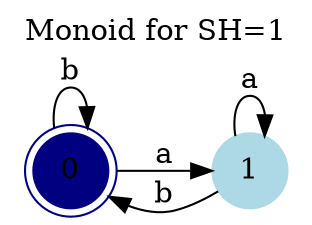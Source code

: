 digraph G{
rankdir = LR;overlap = false;
labelloc="t";
label="Monoid for SH=1"
node [shape = doublecircle, color = navy, style=filled];0;
node [shape = doublecircle, color = lightblue, style=filled];
node [shape = circle, color = lightblue, style = filled];
0 -> 1 [label = "a"];
1 -> 1 [label = "a"];
0 -> 0 [label = "b"];
1 -> 0 [label = "b"];
}
digraph G{
rankdir = LR;overlap = false;
labelloc="t";
label="ab";
node [shape = circle, color = navy, style=filled];2;
node [shape = doublecircle, color = lightblue, style=filled];2;5;8;11;
node [shape = circle, color = lightblue, style = filled];
0 -> 1 [label="i0"];
0 -> 2 [label="i0"];
0 -> 4 [label="i0"];
0 -> 5 [label="i0"];
0 -> 7 [label="i0"];
0 -> 8 [label="i0"];
0 -> 10 [label="i0"];
0 -> 11 [label="i0"];
1 -> 1 [label="i0"];
1 -> 2 [label="i0"];
1 -> 4 [label="i0"];
1 -> 5 [label="i0"];
1 -> 7 [label="i0"];
1 -> 8 [label="i0"];
1 -> 10 [label="i0"];
1 -> 11 [label="i0"];
2 -> 1 [label="i0"];
2 -> 2 [label="i0"];
2 -> 4 [label="i0"];
2 -> 5 [label="i0"];
2 -> 7 [label="i0"];
2 -> 8 [label="i0"];
2 -> 10 [label="i0"];
2 -> 11 [label="i0"];
3 -> 1 [label="i0"];
3 -> 2 [label="i0"];
3 -> 4 [label="r1"];
3 -> 5 [label="r1"];
3 -> 7 [label="i0"];
3 -> 8 [label="i0"];
3 -> 10 [label="i0"];
3 -> 11 [label="i0"];
4 -> 1 [label="i0"];
4 -> 2 [label="i0"];
4 -> 4 [label="r1"];
4 -> 5 [label="r1"];
4 -> 7 [label="i0"];
4 -> 8 [label="i0"];
4 -> 10 [label="i0"];
4 -> 11 [label="i0"];
5 -> 1 [label="i0"];
5 -> 2 [label="i0"];
5 -> 4 [label="r1"];
5 -> 5 [label="r1"];
5 -> 7 [label="i0"];
5 -> 8 [label="i0"];
5 -> 10 [label="i0"];
5 -> 11 [label="i0"];
6 -> 1 [label="r1"];
6 -> 2 [label="i0"];
6 -> 4 [label="i0"];
6 -> 5 [label="i0"];
6 -> 7 [label="r1"];
6 -> 8 [label="r1"];
6 -> 10 [label="i0"];
6 -> 11 [label="i0"];
7 -> 1 [label="r1"];
7 -> 2 [label="i0"];
7 -> 4 [label="i0"];
7 -> 5 [label="i0"];
7 -> 7 [label="r1"];
7 -> 8 [label="r1"];
7 -> 10 [label="i0"];
7 -> 11 [label="i0"];
8 -> 1 [label="r1"];
8 -> 2 [label="i0"];
8 -> 4 [label="i0"];
8 -> 5 [label="i0"];
8 -> 7 [label="r1"];
8 -> 8 [label="r1"];
8 -> 10 [label="i0"];
8 -> 11 [label="i0"];
9 -> 1 [label="r1"];
9 -> 2 [label="r1"];
9 -> 4 [label="i0"];
9 -> 5 [label="i0"];
9 -> 7 [label="i0"];
9 -> 8 [label="i0"];
9 -> 10 [label="r1"];
9 -> 11 [label="r1"];
10 -> 1 [label="r1"];
10 -> 2 [label="r1"];
10 -> 4 [label="i0"];
10 -> 5 [label="i0"];
10 -> 7 [label="i0"];
10 -> 8 [label="i0"];
10 -> 10 [label="r1"];
10 -> 11 [label="r1"];
11 -> 1 [label="r1"];
11 -> 2 [label="r1"];
11 -> 4 [label="i0"];
11 -> 5 [label="i0"];
11 -> 7 [label="i0"];
11 -> 8 [label="i0"];
11 -> 10 [label="r1"];
11 -> 11 [label="r1"];
}
digraph G{
rankdir = LR;overlap = false;
labelloc="t";
label="ba";
node [shape = circle, color = navy, style=filled];2;
node [shape = doublecircle, color = lightblue, style=filled];2;5;8;11;
node [shape = circle, color = lightblue, style = filled];
0 -> 0 [label="i0"];
0 -> 1 [label="i0"];
0 -> 3 [label="i0"];
0 -> 4 [label="i0"];
0 -> 6 [label="i0"];
0 -> 7 [label="i0"];
0 -> 9 [label="i0"];
0 -> 10 [label="i0"];
1 -> 0 [label="i0"];
1 -> 1 [label="i0"];
1 -> 3 [label="i0"];
1 -> 4 [label="i0"];
1 -> 6 [label="i0"];
1 -> 7 [label="i0"];
1 -> 9 [label="i0"];
1 -> 10 [label="i0"];
2 -> 0 [label="i0"];
2 -> 1 [label="i0"];
2 -> 3 [label="i0"];
2 -> 4 [label="i0"];
2 -> 6 [label="i0"];
2 -> 7 [label="i0"];
2 -> 9 [label="i0"];
2 -> 10 [label="i0"];
3 -> 0 [label="r1"];
3 -> 1 [label="r1"];
3 -> 3 [label="r1"];
3 -> 4 [label="r1"];
3 -> 6 [label="i0"];
3 -> 7 [label="i0"];
3 -> 9 [label="i0"];
3 -> 10 [label="i0"];
4 -> 0 [label="r1"];
4 -> 1 [label="r1"];
4 -> 3 [label="r1"];
4 -> 4 [label="r1"];
4 -> 6 [label="i0"];
4 -> 7 [label="i0"];
4 -> 9 [label="i0"];
4 -> 10 [label="i0"];
5 -> 0 [label="r1"];
5 -> 1 [label="r1"];
5 -> 3 [label="r1"];
5 -> 4 [label="r1"];
5 -> 6 [label="i0"];
5 -> 7 [label="i0"];
5 -> 9 [label="i0"];
5 -> 10 [label="i0"];
6 -> 0 [label="i0"];
6 -> 1 [label="r1"];
6 -> 3 [label="i0"];
6 -> 4 [label="i0"];
6 -> 6 [label="r1"];
6 -> 7 [label="r1"];
6 -> 9 [label="i0"];
6 -> 10 [label="i0"];
7 -> 0 [label="i0"];
7 -> 1 [label="r1"];
7 -> 3 [label="i0"];
7 -> 4 [label="i0"];
7 -> 6 [label="r1"];
7 -> 7 [label="r1"];
7 -> 9 [label="i0"];
7 -> 10 [label="i0"];
8 -> 0 [label="i0"];
8 -> 1 [label="r1"];
8 -> 3 [label="i0"];
8 -> 4 [label="i0"];
8 -> 6 [label="r1"];
8 -> 7 [label="r1"];
8 -> 9 [label="i0"];
8 -> 10 [label="i0"];
9 -> 0 [label="i0"];
9 -> 1 [label="i0"];
9 -> 3 [label="i0"];
9 -> 4 [label="i0"];
9 -> 6 [label="i0"];
9 -> 7 [label="i0"];
9 -> 9 [label="r1"];
9 -> 10 [label="r1"];
10 -> 0 [label="i0"];
10 -> 1 [label="i0"];
10 -> 3 [label="i0"];
10 -> 4 [label="i0"];
10 -> 6 [label="i0"];
10 -> 7 [label="i0"];
10 -> 9 [label="r1"];
10 -> 10 [label="r1"];
11 -> 0 [label="i0"];
11 -> 1 [label="i0"];
11 -> 3 [label="i0"];
11 -> 4 [label="i0"];
11 -> 6 [label="i0"];
11 -> 7 [label="i0"];
11 -> 9 [label="r1"];
11 -> 10 [label="r1"];
}
digraph G{
rankdir = LR;overlap = false;
labelloc="t";
label="b#";
node [shape = circle, color = navy, style=filled];2;
node [shape = doublecircle, color = lightblue, style=filled];2;5;8;11;
node [shape = circle, color = lightblue, style = filled];
0 -> 1 [label="i0"];
0 -> 2 [label="i0"];
0 -> 4 [label="O"];
0 -> 5 [label="O"];
0 -> 7 [label="i0"];
0 -> 8 [label="i0"];
0 -> 10 [label="i0"];
0 -> 11 [label="i0"];
1 -> 1 [label="i0"];
1 -> 2 [label="i0"];
1 -> 7 [label="i0"];
1 -> 8 [label="i0"];
1 -> 10 [label="i0"];
1 -> 11 [label="i0"];
2 -> 1 [label="i0"];
2 -> 2 [label="i0"];
2 -> 7 [label="i0"];
2 -> 8 [label="i0"];
2 -> 10 [label="i0"];
2 -> 11 [label="i0"];
3 -> 1 [label="i0"];
3 -> 2 [label="i0"];
3 -> 4 [label="O"];
3 -> 5 [label="O"];
3 -> 7 [label="i0"];
3 -> 8 [label="i0"];
3 -> 10 [label="i0"];
3 -> 11 [label="i0"];
4 -> 1 [label="i0"];
4 -> 2 [label="i0"];
4 -> 4 [label="O"];
4 -> 5 [label="O"];
4 -> 7 [label="i0"];
4 -> 8 [label="i0"];
4 -> 10 [label="i0"];
4 -> 11 [label="i0"];
5 -> 1 [label="i0"];
5 -> 2 [label="i0"];
5 -> 4 [label="O"];
5 -> 5 [label="O"];
5 -> 7 [label="i0"];
5 -> 8 [label="i0"];
5 -> 10 [label="i0"];
5 -> 11 [label="i0"];
6 -> 1 [label="r1"];
6 -> 2 [label="i0"];
6 -> 4 [label="O"];
6 -> 5 [label="O"];
6 -> 7 [label="r1"];
6 -> 8 [label="r1"];
6 -> 10 [label="i0"];
6 -> 11 [label="i0"];
7 -> 1 [label="r1"];
7 -> 2 [label="i0"];
7 -> 7 [label="r1"];
7 -> 8 [label="r1"];
7 -> 10 [label="i0"];
7 -> 11 [label="i0"];
8 -> 1 [label="r1"];
8 -> 2 [label="i0"];
8 -> 7 [label="r1"];
8 -> 8 [label="r1"];
8 -> 10 [label="i0"];
8 -> 11 [label="i0"];
9 -> 1 [label="r1"];
9 -> 2 [label="r1"];
9 -> 4 [label="O"];
9 -> 5 [label="O"];
9 -> 7 [label="i0"];
9 -> 8 [label="i0"];
9 -> 10 [label="r1"];
9 -> 11 [label="r1"];
10 -> 1 [label="r1"];
10 -> 2 [label="r1"];
10 -> 7 [label="i0"];
10 -> 8 [label="i0"];
10 -> 10 [label="r1"];
10 -> 11 [label="r1"];
11 -> 1 [label="r1"];
11 -> 2 [label="r1"];
11 -> 7 [label="i0"];
11 -> 8 [label="i0"];
11 -> 10 [label="r1"];
11 -> 11 [label="r1"];
}
digraph G{
rankdir = LR;overlap = false;
labelloc="t";
label="a#";
node [shape = circle, color = navy, style=filled];2;
node [shape = doublecircle, color = lightblue, style=filled];2;5;8;11;
node [shape = circle, color = lightblue, style = filled];
0 -> 0 [label="i0"];
0 -> 1 [label="i0"];
0 -> 3 [label="i0"];
0 -> 4 [label="i0"];
0 -> 6 [label="i0"];
0 -> 7 [label="i0"];
1 -> 0 [label="i0"];
1 -> 1 [label="i0"];
1 -> 3 [label="i0"];
1 -> 4 [label="i0"];
1 -> 6 [label="i0"];
1 -> 7 [label="i0"];
2 -> 0 [label="i0"];
2 -> 1 [label="i0"];
2 -> 3 [label="i0"];
2 -> 4 [label="i0"];
2 -> 6 [label="i0"];
2 -> 7 [label="i0"];
2 -> 9 [label="O"];
2 -> 10 [label="O"];
3 -> 0 [label="r1"];
3 -> 1 [label="r1"];
3 -> 3 [label="r1"];
3 -> 4 [label="r1"];
3 -> 6 [label="i0"];
3 -> 7 [label="i0"];
4 -> 0 [label="r1"];
4 -> 1 [label="r1"];
4 -> 3 [label="r1"];
4 -> 4 [label="r1"];
4 -> 6 [label="i0"];
4 -> 7 [label="i0"];
5 -> 0 [label="r1"];
5 -> 1 [label="r1"];
5 -> 3 [label="r1"];
5 -> 4 [label="r1"];
5 -> 6 [label="i0"];
5 -> 7 [label="i0"];
5 -> 9 [label="O"];
5 -> 10 [label="O"];
6 -> 0 [label="i0"];
6 -> 1 [label="r1"];
6 -> 3 [label="i0"];
6 -> 4 [label="i0"];
6 -> 6 [label="r1"];
6 -> 7 [label="r1"];
7 -> 0 [label="i0"];
7 -> 1 [label="r1"];
7 -> 3 [label="i0"];
7 -> 4 [label="i0"];
7 -> 6 [label="r1"];
7 -> 7 [label="r1"];
8 -> 0 [label="i0"];
8 -> 1 [label="r1"];
8 -> 3 [label="i0"];
8 -> 4 [label="i0"];
8 -> 6 [label="r1"];
8 -> 7 [label="r1"];
8 -> 9 [label="O"];
8 -> 10 [label="O"];
9 -> 0 [label="i0"];
9 -> 1 [label="i0"];
9 -> 3 [label="i0"];
9 -> 4 [label="i0"];
9 -> 6 [label="i0"];
9 -> 7 [label="i0"];
9 -> 9 [label="O"];
9 -> 10 [label="O"];
10 -> 0 [label="i0"];
10 -> 1 [label="i0"];
10 -> 3 [label="i0"];
10 -> 4 [label="i0"];
10 -> 6 [label="i0"];
10 -> 7 [label="i0"];
10 -> 9 [label="O"];
10 -> 10 [label="O"];
11 -> 0 [label="i0"];
11 -> 1 [label="i0"];
11 -> 3 [label="i0"];
11 -> 4 [label="i0"];
11 -> 6 [label="i0"];
11 -> 7 [label="i0"];
11 -> 9 [label="O"];
11 -> 10 [label="O"];
}
digraph G{
rankdir = LR;overlap = false;
labelloc="t";
label="ab#";
node [shape = circle, color = navy, style=filled];2;
node [shape = doublecircle, color = lightblue, style=filled];2;5;8;11;
node [shape = circle, color = lightblue, style = filled];
0 -> 1 [label="i0"];
0 -> 2 [label="i0"];
0 -> 4 [label="O"];
0 -> 5 [label="O"];
0 -> 7 [label="i0"];
0 -> 8 [label="i0"];
0 -> 10 [label="i0"];
0 -> 11 [label="i0"];
1 -> 1 [label="i0"];
1 -> 2 [label="i0"];
1 -> 4 [label="O"];
1 -> 5 [label="O"];
1 -> 7 [label="i0"];
1 -> 8 [label="i0"];
1 -> 10 [label="i0"];
1 -> 11 [label="i0"];
2 -> 1 [label="i0"];
2 -> 2 [label="i0"];
2 -> 4 [label="O"];
2 -> 5 [label="O"];
2 -> 7 [label="i0"];
2 -> 8 [label="i0"];
2 -> 10 [label="i0"];
2 -> 11 [label="i0"];
3 -> 1 [label="i0"];
3 -> 2 [label="i0"];
3 -> 4 [label="O"];
3 -> 5 [label="O"];
3 -> 7 [label="i0"];
3 -> 8 [label="i0"];
3 -> 10 [label="i0"];
3 -> 11 [label="i0"];
4 -> 1 [label="i0"];
4 -> 2 [label="i0"];
4 -> 4 [label="O"];
4 -> 5 [label="O"];
4 -> 7 [label="i0"];
4 -> 8 [label="i0"];
4 -> 10 [label="i0"];
4 -> 11 [label="i0"];
5 -> 1 [label="i0"];
5 -> 2 [label="i0"];
5 -> 4 [label="O"];
5 -> 5 [label="O"];
5 -> 7 [label="i0"];
5 -> 8 [label="i0"];
5 -> 10 [label="i0"];
5 -> 11 [label="i0"];
6 -> 1 [label="r1"];
6 -> 2 [label="i0"];
6 -> 4 [label="O"];
6 -> 5 [label="O"];
6 -> 7 [label="r1"];
6 -> 8 [label="r1"];
6 -> 10 [label="i0"];
6 -> 11 [label="i0"];
7 -> 1 [label="r1"];
7 -> 2 [label="i0"];
7 -> 4 [label="O"];
7 -> 5 [label="O"];
7 -> 7 [label="r1"];
7 -> 8 [label="r1"];
7 -> 10 [label="i0"];
7 -> 11 [label="i0"];
8 -> 1 [label="r1"];
8 -> 2 [label="i0"];
8 -> 4 [label="O"];
8 -> 5 [label="O"];
8 -> 7 [label="r1"];
8 -> 8 [label="r1"];
8 -> 10 [label="i0"];
8 -> 11 [label="i0"];
9 -> 1 [label="r1"];
9 -> 2 [label="r1"];
9 -> 4 [label="O"];
9 -> 5 [label="O"];
9 -> 7 [label="i0"];
9 -> 8 [label="i0"];
9 -> 10 [label="r1"];
9 -> 11 [label="r1"];
10 -> 1 [label="r1"];
10 -> 2 [label="r1"];
10 -> 4 [label="O"];
10 -> 5 [label="O"];
10 -> 7 [label="i0"];
10 -> 8 [label="i0"];
10 -> 10 [label="r1"];
10 -> 11 [label="r1"];
11 -> 1 [label="r1"];
11 -> 2 [label="r1"];
11 -> 4 [label="O"];
11 -> 5 [label="O"];
11 -> 7 [label="i0"];
11 -> 8 [label="i0"];
11 -> 10 [label="r1"];
11 -> 11 [label="r1"];
}
digraph G{
rankdir = LR;overlap = false;
labelloc="t";
label="b#a";
node [shape = circle, color = navy, style=filled];2;
node [shape = doublecircle, color = lightblue, style=filled];2;5;8;11;
node [shape = circle, color = lightblue, style = filled];
0 -> 0 [label="i0"];
0 -> 1 [label="i0"];
0 -> 3 [label="i0"];
0 -> 4 [label="i0"];
0 -> 6 [label="i0"];
0 -> 7 [label="i0"];
0 -> 9 [label="i0"];
0 -> 10 [label="i0"];
1 -> 0 [label="i0"];
1 -> 1 [label="i0"];
1 -> 3 [label="i0"];
1 -> 4 [label="i0"];
1 -> 6 [label="i0"];
1 -> 7 [label="i0"];
1 -> 9 [label="i0"];
1 -> 10 [label="i0"];
2 -> 0 [label="i0"];
2 -> 1 [label="i0"];
2 -> 3 [label="i0"];
2 -> 4 [label="i0"];
2 -> 6 [label="i0"];
2 -> 7 [label="i0"];
2 -> 9 [label="i0"];
2 -> 10 [label="i0"];
3 -> 0 [label="i0"];
3 -> 1 [label="i0"];
3 -> 3 [label="i0"];
3 -> 4 [label="i0"];
3 -> 6 [label="i0"];
3 -> 7 [label="i0"];
3 -> 9 [label="i0"];
3 -> 10 [label="i0"];
4 -> 0 [label="i0"];
4 -> 1 [label="i0"];
4 -> 3 [label="i0"];
4 -> 4 [label="i0"];
4 -> 6 [label="i0"];
4 -> 7 [label="i0"];
4 -> 9 [label="i0"];
4 -> 10 [label="i0"];
5 -> 0 [label="i0"];
5 -> 1 [label="i0"];
5 -> 3 [label="i0"];
5 -> 4 [label="i0"];
5 -> 6 [label="i0"];
5 -> 7 [label="i0"];
5 -> 9 [label="i0"];
5 -> 10 [label="i0"];
6 -> 0 [label="i0"];
6 -> 1 [label="r1"];
6 -> 3 [label="i0"];
6 -> 4 [label="i0"];
6 -> 6 [label="r1"];
6 -> 7 [label="r1"];
6 -> 9 [label="i0"];
6 -> 10 [label="i0"];
7 -> 0 [label="i0"];
7 -> 1 [label="r1"];
7 -> 3 [label="i0"];
7 -> 4 [label="i0"];
7 -> 6 [label="r1"];
7 -> 7 [label="r1"];
7 -> 9 [label="i0"];
7 -> 10 [label="i0"];
8 -> 0 [label="i0"];
8 -> 1 [label="r1"];
8 -> 3 [label="i0"];
8 -> 4 [label="i0"];
8 -> 6 [label="r1"];
8 -> 7 [label="r1"];
8 -> 9 [label="i0"];
8 -> 10 [label="i0"];
9 -> 0 [label="i0"];
9 -> 1 [label="i0"];
9 -> 3 [label="i0"];
9 -> 4 [label="i0"];
9 -> 6 [label="i0"];
9 -> 7 [label="i0"];
9 -> 9 [label="r1"];
9 -> 10 [label="r1"];
10 -> 0 [label="i0"];
10 -> 1 [label="i0"];
10 -> 3 [label="i0"];
10 -> 4 [label="i0"];
10 -> 6 [label="i0"];
10 -> 7 [label="i0"];
10 -> 9 [label="r1"];
10 -> 10 [label="r1"];
11 -> 0 [label="i0"];
11 -> 1 [label="i0"];
11 -> 3 [label="i0"];
11 -> 4 [label="i0"];
11 -> 6 [label="i0"];
11 -> 7 [label="i0"];
11 -> 9 [label="r1"];
11 -> 10 [label="r1"];
}
digraph G{
rankdir = LR;overlap = false;
labelloc="t";
label="ba#";
node [shape = circle, color = navy, style=filled];2;
node [shape = doublecircle, color = lightblue, style=filled];2;5;8;11;
node [shape = circle, color = lightblue, style = filled];
0 -> 0 [label="i0"];
0 -> 1 [label="i0"];
0 -> 3 [label="i0"];
0 -> 4 [label="i0"];
0 -> 6 [label="i0"];
0 -> 7 [label="i0"];
0 -> 9 [label="O"];
0 -> 10 [label="O"];
1 -> 0 [label="i0"];
1 -> 1 [label="i0"];
1 -> 3 [label="i0"];
1 -> 4 [label="i0"];
1 -> 6 [label="i0"];
1 -> 7 [label="i0"];
1 -> 9 [label="O"];
1 -> 10 [label="O"];
2 -> 0 [label="i0"];
2 -> 1 [label="i0"];
2 -> 3 [label="i0"];
2 -> 4 [label="i0"];
2 -> 6 [label="i0"];
2 -> 7 [label="i0"];
2 -> 9 [label="O"];
2 -> 10 [label="O"];
3 -> 0 [label="r1"];
3 -> 1 [label="r1"];
3 -> 3 [label="r1"];
3 -> 4 [label="r1"];
3 -> 6 [label="i0"];
3 -> 7 [label="i0"];
3 -> 9 [label="O"];
3 -> 10 [label="O"];
4 -> 0 [label="r1"];
4 -> 1 [label="r1"];
4 -> 3 [label="r1"];
4 -> 4 [label="r1"];
4 -> 6 [label="i0"];
4 -> 7 [label="i0"];
4 -> 9 [label="O"];
4 -> 10 [label="O"];
5 -> 0 [label="r1"];
5 -> 1 [label="r1"];
5 -> 3 [label="r1"];
5 -> 4 [label="r1"];
5 -> 6 [label="i0"];
5 -> 7 [label="i0"];
5 -> 9 [label="O"];
5 -> 10 [label="O"];
6 -> 0 [label="i0"];
6 -> 1 [label="r1"];
6 -> 3 [label="i0"];
6 -> 4 [label="i0"];
6 -> 6 [label="r1"];
6 -> 7 [label="r1"];
6 -> 9 [label="O"];
6 -> 10 [label="O"];
7 -> 0 [label="i0"];
7 -> 1 [label="r1"];
7 -> 3 [label="i0"];
7 -> 4 [label="i0"];
7 -> 6 [label="r1"];
7 -> 7 [label="r1"];
7 -> 9 [label="O"];
7 -> 10 [label="O"];
8 -> 0 [label="i0"];
8 -> 1 [label="r1"];
8 -> 3 [label="i0"];
8 -> 4 [label="i0"];
8 -> 6 [label="r1"];
8 -> 7 [label="r1"];
8 -> 9 [label="O"];
8 -> 10 [label="O"];
9 -> 0 [label="i0"];
9 -> 1 [label="i0"];
9 -> 3 [label="i0"];
9 -> 4 [label="i0"];
9 -> 6 [label="i0"];
9 -> 7 [label="i0"];
9 -> 9 [label="O"];
9 -> 10 [label="O"];
10 -> 0 [label="i0"];
10 -> 1 [label="i0"];
10 -> 3 [label="i0"];
10 -> 4 [label="i0"];
10 -> 6 [label="i0"];
10 -> 7 [label="i0"];
10 -> 9 [label="O"];
10 -> 10 [label="O"];
11 -> 0 [label="i0"];
11 -> 1 [label="i0"];
11 -> 3 [label="i0"];
11 -> 4 [label="i0"];
11 -> 6 [label="i0"];
11 -> 7 [label="i0"];
11 -> 9 [label="O"];
11 -> 10 [label="O"];
}
digraph G{
rankdir = LR;overlap = false;
labelloc="t";
label="a#b";
node [shape = circle, color = navy, style=filled];2;
node [shape = doublecircle, color = lightblue, style=filled];2;5;8;11;
node [shape = circle, color = lightblue, style = filled];
0 -> 1 [label="i0"];
0 -> 2 [label="i0"];
0 -> 4 [label="i0"];
0 -> 5 [label="i0"];
0 -> 7 [label="i0"];
0 -> 8 [label="i0"];
0 -> 10 [label="i0"];
0 -> 11 [label="i0"];
1 -> 1 [label="i0"];
1 -> 2 [label="i0"];
1 -> 4 [label="i0"];
1 -> 5 [label="i0"];
1 -> 7 [label="i0"];
1 -> 8 [label="i0"];
1 -> 10 [label="i0"];
1 -> 11 [label="i0"];
2 -> 1 [label="i0"];
2 -> 2 [label="i0"];
2 -> 4 [label="i0"];
2 -> 5 [label="i0"];
2 -> 7 [label="i0"];
2 -> 8 [label="i0"];
2 -> 10 [label="i0"];
2 -> 11 [label="i0"];
3 -> 1 [label="i0"];
3 -> 2 [label="i0"];
3 -> 4 [label="r1"];
3 -> 5 [label="r1"];
3 -> 7 [label="i0"];
3 -> 8 [label="i0"];
3 -> 10 [label="i0"];
3 -> 11 [label="i0"];
4 -> 1 [label="i0"];
4 -> 2 [label="i0"];
4 -> 4 [label="r1"];
4 -> 5 [label="r1"];
4 -> 7 [label="i0"];
4 -> 8 [label="i0"];
4 -> 10 [label="i0"];
4 -> 11 [label="i0"];
5 -> 1 [label="i0"];
5 -> 2 [label="i0"];
5 -> 4 [label="r1"];
5 -> 5 [label="r1"];
5 -> 7 [label="i0"];
5 -> 8 [label="i0"];
5 -> 10 [label="i0"];
5 -> 11 [label="i0"];
6 -> 1 [label="r1"];
6 -> 2 [label="i0"];
6 -> 4 [label="i0"];
6 -> 5 [label="i0"];
6 -> 7 [label="r1"];
6 -> 8 [label="r1"];
6 -> 10 [label="i0"];
6 -> 11 [label="i0"];
7 -> 1 [label="r1"];
7 -> 2 [label="i0"];
7 -> 4 [label="i0"];
7 -> 5 [label="i0"];
7 -> 7 [label="r1"];
7 -> 8 [label="r1"];
7 -> 10 [label="i0"];
7 -> 11 [label="i0"];
8 -> 1 [label="r1"];
8 -> 2 [label="i0"];
8 -> 4 [label="i0"];
8 -> 5 [label="i0"];
8 -> 7 [label="r1"];
8 -> 8 [label="r1"];
8 -> 10 [label="i0"];
8 -> 11 [label="i0"];
9 -> 1 [label="i0"];
9 -> 2 [label="i0"];
9 -> 4 [label="i0"];
9 -> 5 [label="i0"];
9 -> 7 [label="i0"];
9 -> 8 [label="i0"];
9 -> 10 [label="i0"];
9 -> 11 [label="i0"];
10 -> 1 [label="i0"];
10 -> 2 [label="i0"];
10 -> 4 [label="i0"];
10 -> 5 [label="i0"];
10 -> 7 [label="i0"];
10 -> 8 [label="i0"];
10 -> 10 [label="i0"];
10 -> 11 [label="i0"];
11 -> 1 [label="i0"];
11 -> 2 [label="i0"];
11 -> 4 [label="i0"];
11 -> 5 [label="i0"];
11 -> 7 [label="i0"];
11 -> 8 [label="i0"];
11 -> 10 [label="i0"];
11 -> 11 [label="i0"];
}
digraph G{
rankdir = LR;overlap = false;
labelloc="t";
label="b#ab";
node [shape = circle, color = navy, style=filled];2;
node [shape = doublecircle, color = lightblue, style=filled];2;5;8;11;
node [shape = circle, color = lightblue, style = filled];
0 -> 1 [label="i0"];
0 -> 2 [label="i0"];
0 -> 4 [label="i0"];
0 -> 5 [label="i0"];
0 -> 7 [label="i0"];
0 -> 8 [label="i0"];
0 -> 10 [label="i0"];
0 -> 11 [label="i0"];
1 -> 1 [label="i0"];
1 -> 2 [label="i0"];
1 -> 4 [label="i0"];
1 -> 5 [label="i0"];
1 -> 7 [label="i0"];
1 -> 8 [label="i0"];
1 -> 10 [label="i0"];
1 -> 11 [label="i0"];
2 -> 1 [label="i0"];
2 -> 2 [label="i0"];
2 -> 4 [label="i0"];
2 -> 5 [label="i0"];
2 -> 7 [label="i0"];
2 -> 8 [label="i0"];
2 -> 10 [label="i0"];
2 -> 11 [label="i0"];
3 -> 1 [label="i0"];
3 -> 2 [label="i0"];
3 -> 4 [label="i0"];
3 -> 5 [label="i0"];
3 -> 7 [label="i0"];
3 -> 8 [label="i0"];
3 -> 10 [label="i0"];
3 -> 11 [label="i0"];
4 -> 1 [label="i0"];
4 -> 2 [label="i0"];
4 -> 4 [label="i0"];
4 -> 5 [label="i0"];
4 -> 7 [label="i0"];
4 -> 8 [label="i0"];
4 -> 10 [label="i0"];
4 -> 11 [label="i0"];
5 -> 1 [label="i0"];
5 -> 2 [label="i0"];
5 -> 4 [label="i0"];
5 -> 5 [label="i0"];
5 -> 7 [label="i0"];
5 -> 8 [label="i0"];
5 -> 10 [label="i0"];
5 -> 11 [label="i0"];
6 -> 1 [label="r1"];
6 -> 2 [label="i0"];
6 -> 4 [label="i0"];
6 -> 5 [label="i0"];
6 -> 7 [label="r1"];
6 -> 8 [label="r1"];
6 -> 10 [label="i0"];
6 -> 11 [label="i0"];
7 -> 1 [label="r1"];
7 -> 2 [label="i0"];
7 -> 4 [label="i0"];
7 -> 5 [label="i0"];
7 -> 7 [label="r1"];
7 -> 8 [label="r1"];
7 -> 10 [label="i0"];
7 -> 11 [label="i0"];
8 -> 1 [label="r1"];
8 -> 2 [label="i0"];
8 -> 4 [label="i0"];
8 -> 5 [label="i0"];
8 -> 7 [label="r1"];
8 -> 8 [label="r1"];
8 -> 10 [label="i0"];
8 -> 11 [label="i0"];
9 -> 1 [label="r1"];
9 -> 2 [label="r1"];
9 -> 4 [label="i0"];
9 -> 5 [label="i0"];
9 -> 7 [label="i0"];
9 -> 8 [label="i0"];
9 -> 10 [label="r1"];
9 -> 11 [label="r1"];
10 -> 1 [label="r1"];
10 -> 2 [label="r1"];
10 -> 4 [label="i0"];
10 -> 5 [label="i0"];
10 -> 7 [label="i0"];
10 -> 8 [label="i0"];
10 -> 10 [label="r1"];
10 -> 11 [label="r1"];
11 -> 1 [label="r1"];
11 -> 2 [label="r1"];
11 -> 4 [label="i0"];
11 -> 5 [label="i0"];
11 -> 7 [label="i0"];
11 -> 8 [label="i0"];
11 -> 10 [label="r1"];
11 -> 11 [label="r1"];
}
digraph G{
rankdir = LR;overlap = false;
labelloc="t";
label="a#ba";
node [shape = circle, color = navy, style=filled];2;
node [shape = doublecircle, color = lightblue, style=filled];2;5;8;11;
node [shape = circle, color = lightblue, style = filled];
0 -> 0 [label="i0"];
0 -> 1 [label="i0"];
0 -> 3 [label="i0"];
0 -> 4 [label="i0"];
0 -> 6 [label="i0"];
0 -> 7 [label="i0"];
0 -> 9 [label="i0"];
0 -> 10 [label="i0"];
1 -> 0 [label="i0"];
1 -> 1 [label="i0"];
1 -> 3 [label="i0"];
1 -> 4 [label="i0"];
1 -> 6 [label="i0"];
1 -> 7 [label="i0"];
1 -> 9 [label="i0"];
1 -> 10 [label="i0"];
2 -> 0 [label="i0"];
2 -> 1 [label="i0"];
2 -> 3 [label="i0"];
2 -> 4 [label="i0"];
2 -> 6 [label="i0"];
2 -> 7 [label="i0"];
2 -> 9 [label="i0"];
2 -> 10 [label="i0"];
3 -> 0 [label="r1"];
3 -> 1 [label="r1"];
3 -> 3 [label="r1"];
3 -> 4 [label="r1"];
3 -> 6 [label="i0"];
3 -> 7 [label="i0"];
3 -> 9 [label="i0"];
3 -> 10 [label="i0"];
4 -> 0 [label="r1"];
4 -> 1 [label="r1"];
4 -> 3 [label="r1"];
4 -> 4 [label="r1"];
4 -> 6 [label="i0"];
4 -> 7 [label="i0"];
4 -> 9 [label="i0"];
4 -> 10 [label="i0"];
5 -> 0 [label="r1"];
5 -> 1 [label="r1"];
5 -> 3 [label="r1"];
5 -> 4 [label="r1"];
5 -> 6 [label="i0"];
5 -> 7 [label="i0"];
5 -> 9 [label="i0"];
5 -> 10 [label="i0"];
6 -> 0 [label="i0"];
6 -> 1 [label="r1"];
6 -> 3 [label="i0"];
6 -> 4 [label="i0"];
6 -> 6 [label="r1"];
6 -> 7 [label="r1"];
6 -> 9 [label="i0"];
6 -> 10 [label="i0"];
7 -> 0 [label="i0"];
7 -> 1 [label="r1"];
7 -> 3 [label="i0"];
7 -> 4 [label="i0"];
7 -> 6 [label="r1"];
7 -> 7 [label="r1"];
7 -> 9 [label="i0"];
7 -> 10 [label="i0"];
8 -> 0 [label="i0"];
8 -> 1 [label="r1"];
8 -> 3 [label="i0"];
8 -> 4 [label="i0"];
8 -> 6 [label="r1"];
8 -> 7 [label="r1"];
8 -> 9 [label="i0"];
8 -> 10 [label="i0"];
9 -> 0 [label="i0"];
9 -> 1 [label="i0"];
9 -> 3 [label="i0"];
9 -> 4 [label="i0"];
9 -> 6 [label="i0"];
9 -> 7 [label="i0"];
9 -> 9 [label="i0"];
9 -> 10 [label="i0"];
10 -> 0 [label="i0"];
10 -> 1 [label="i0"];
10 -> 3 [label="i0"];
10 -> 4 [label="i0"];
10 -> 6 [label="i0"];
10 -> 7 [label="i0"];
10 -> 9 [label="i0"];
10 -> 10 [label="i0"];
11 -> 0 [label="i0"];
11 -> 1 [label="i0"];
11 -> 3 [label="i0"];
11 -> 4 [label="i0"];
11 -> 6 [label="i0"];
11 -> 7 [label="i0"];
11 -> 9 [label="i0"];
11 -> 10 [label="i0"];
}
digraph G{
rankdir = LR;overlap = false;
labelloc="t";
label="a#b#";
node [shape = circle, color = navy, style=filled];2;
node [shape = doublecircle, color = lightblue, style=filled];2;5;8;11;
node [shape = circle, color = lightblue, style = filled];
0 -> 1 [label="i0"];
0 -> 2 [label="i0"];
0 -> 4 [label="O"];
0 -> 5 [label="O"];
0 -> 7 [label="i0"];
0 -> 8 [label="i0"];
0 -> 10 [label="i0"];
0 -> 11 [label="i0"];
1 -> 1 [label="i0"];
1 -> 2 [label="i0"];
1 -> 4 [label="O"];
1 -> 5 [label="O"];
1 -> 7 [label="i0"];
1 -> 8 [label="i0"];
1 -> 10 [label="i0"];
1 -> 11 [label="i0"];
2 -> 1 [label="i0"];
2 -> 2 [label="i0"];
2 -> 4 [label="O"];
2 -> 5 [label="O"];
2 -> 7 [label="i0"];
2 -> 8 [label="i0"];
2 -> 10 [label="i0"];
2 -> 11 [label="i0"];
3 -> 1 [label="i0"];
3 -> 2 [label="i0"];
3 -> 4 [label="O"];
3 -> 5 [label="O"];
3 -> 7 [label="i0"];
3 -> 8 [label="i0"];
3 -> 10 [label="i0"];
3 -> 11 [label="i0"];
4 -> 1 [label="i0"];
4 -> 2 [label="i0"];
4 -> 4 [label="O"];
4 -> 5 [label="O"];
4 -> 7 [label="i0"];
4 -> 8 [label="i0"];
4 -> 10 [label="i0"];
4 -> 11 [label="i0"];
5 -> 1 [label="i0"];
5 -> 2 [label="i0"];
5 -> 4 [label="O"];
5 -> 5 [label="O"];
5 -> 7 [label="i0"];
5 -> 8 [label="i0"];
5 -> 10 [label="i0"];
5 -> 11 [label="i0"];
6 -> 1 [label="r1"];
6 -> 2 [label="i0"];
6 -> 4 [label="O"];
6 -> 5 [label="O"];
6 -> 7 [label="r1"];
6 -> 8 [label="r1"];
6 -> 10 [label="i0"];
6 -> 11 [label="i0"];
7 -> 1 [label="r1"];
7 -> 2 [label="i0"];
7 -> 4 [label="O"];
7 -> 5 [label="O"];
7 -> 7 [label="r1"];
7 -> 8 [label="r1"];
7 -> 10 [label="i0"];
7 -> 11 [label="i0"];
8 -> 1 [label="r1"];
8 -> 2 [label="i0"];
8 -> 4 [label="O"];
8 -> 5 [label="O"];
8 -> 7 [label="r1"];
8 -> 8 [label="r1"];
8 -> 10 [label="i0"];
8 -> 11 [label="i0"];
9 -> 1 [label="i0"];
9 -> 2 [label="i0"];
9 -> 4 [label="O"];
9 -> 5 [label="O"];
9 -> 7 [label="i0"];
9 -> 8 [label="i0"];
9 -> 10 [label="i0"];
9 -> 11 [label="i0"];
10 -> 1 [label="i0"];
10 -> 2 [label="i0"];
10 -> 4 [label="O"];
10 -> 5 [label="O"];
10 -> 7 [label="i0"];
10 -> 8 [label="i0"];
10 -> 10 [label="i0"];
10 -> 11 [label="i0"];
11 -> 1 [label="i0"];
11 -> 2 [label="i0"];
11 -> 4 [label="O"];
11 -> 5 [label="O"];
11 -> 7 [label="i0"];
11 -> 8 [label="i0"];
11 -> 10 [label="i0"];
11 -> 11 [label="i0"];
}
digraph G{
rankdir = LR;overlap = false;
labelloc="t";
label="a#b#a";
node [shape = circle, color = navy, style=filled];2;
node [shape = doublecircle, color = lightblue, style=filled];2;5;8;11;
node [shape = circle, color = lightblue, style = filled];
0 -> 0 [label="i0"];
0 -> 1 [label="i0"];
0 -> 3 [label="i0"];
0 -> 4 [label="i0"];
0 -> 6 [label="i0"];
0 -> 7 [label="i0"];
0 -> 9 [label="i0"];
0 -> 10 [label="i0"];
1 -> 0 [label="i0"];
1 -> 1 [label="i0"];
1 -> 3 [label="i0"];
1 -> 4 [label="i0"];
1 -> 6 [label="i0"];
1 -> 7 [label="i0"];
1 -> 9 [label="i0"];
1 -> 10 [label="i0"];
2 -> 0 [label="i0"];
2 -> 1 [label="i0"];
2 -> 3 [label="i0"];
2 -> 4 [label="i0"];
2 -> 6 [label="i0"];
2 -> 7 [label="i0"];
2 -> 9 [label="i0"];
2 -> 10 [label="i0"];
3 -> 0 [label="i0"];
3 -> 1 [label="i0"];
3 -> 3 [label="i0"];
3 -> 4 [label="i0"];
3 -> 6 [label="i0"];
3 -> 7 [label="i0"];
3 -> 9 [label="i0"];
3 -> 10 [label="i0"];
4 -> 0 [label="i0"];
4 -> 1 [label="i0"];
4 -> 3 [label="i0"];
4 -> 4 [label="i0"];
4 -> 6 [label="i0"];
4 -> 7 [label="i0"];
4 -> 9 [label="i0"];
4 -> 10 [label="i0"];
5 -> 0 [label="i0"];
5 -> 1 [label="i0"];
5 -> 3 [label="i0"];
5 -> 4 [label="i0"];
5 -> 6 [label="i0"];
5 -> 7 [label="i0"];
5 -> 9 [label="i0"];
5 -> 10 [label="i0"];
6 -> 0 [label="i0"];
6 -> 1 [label="r1"];
6 -> 3 [label="i0"];
6 -> 4 [label="i0"];
6 -> 6 [label="r1"];
6 -> 7 [label="r1"];
6 -> 9 [label="i0"];
6 -> 10 [label="i0"];
7 -> 0 [label="i0"];
7 -> 1 [label="r1"];
7 -> 3 [label="i0"];
7 -> 4 [label="i0"];
7 -> 6 [label="r1"];
7 -> 7 [label="r1"];
7 -> 9 [label="i0"];
7 -> 10 [label="i0"];
8 -> 0 [label="i0"];
8 -> 1 [label="r1"];
8 -> 3 [label="i0"];
8 -> 4 [label="i0"];
8 -> 6 [label="r1"];
8 -> 7 [label="r1"];
8 -> 9 [label="i0"];
8 -> 10 [label="i0"];
9 -> 0 [label="i0"];
9 -> 1 [label="i0"];
9 -> 3 [label="i0"];
9 -> 4 [label="i0"];
9 -> 6 [label="i0"];
9 -> 7 [label="i0"];
9 -> 9 [label="i0"];
9 -> 10 [label="i0"];
10 -> 0 [label="i0"];
10 -> 1 [label="i0"];
10 -> 3 [label="i0"];
10 -> 4 [label="i0"];
10 -> 6 [label="i0"];
10 -> 7 [label="i0"];
10 -> 9 [label="i0"];
10 -> 10 [label="i0"];
11 -> 0 [label="i0"];
11 -> 1 [label="i0"];
11 -> 3 [label="i0"];
11 -> 4 [label="i0"];
11 -> 6 [label="i0"];
11 -> 7 [label="i0"];
11 -> 9 [label="i0"];
11 -> 10 [label="i0"];
}
digraph G{
rankdir = LR;overlap = false;
labelloc="t";
label="a#b#ab";
node [shape = circle, color = navy, style=filled];2;
node [shape = doublecircle, color = lightblue, style=filled];2;5;8;11;
node [shape = circle, color = lightblue, style = filled];
0 -> 1 [label="i0"];
0 -> 2 [label="i0"];
0 -> 4 [label="i0"];
0 -> 5 [label="i0"];
0 -> 7 [label="i0"];
0 -> 8 [label="i0"];
0 -> 10 [label="i0"];
0 -> 11 [label="i0"];
1 -> 1 [label="i0"];
1 -> 2 [label="i0"];
1 -> 4 [label="i0"];
1 -> 5 [label="i0"];
1 -> 7 [label="i0"];
1 -> 8 [label="i0"];
1 -> 10 [label="i0"];
1 -> 11 [label="i0"];
2 -> 1 [label="i0"];
2 -> 2 [label="i0"];
2 -> 4 [label="i0"];
2 -> 5 [label="i0"];
2 -> 7 [label="i0"];
2 -> 8 [label="i0"];
2 -> 10 [label="i0"];
2 -> 11 [label="i0"];
3 -> 1 [label="i0"];
3 -> 2 [label="i0"];
3 -> 4 [label="i0"];
3 -> 5 [label="i0"];
3 -> 7 [label="i0"];
3 -> 8 [label="i0"];
3 -> 10 [label="i0"];
3 -> 11 [label="i0"];
4 -> 1 [label="i0"];
4 -> 2 [label="i0"];
4 -> 4 [label="i0"];
4 -> 5 [label="i0"];
4 -> 7 [label="i0"];
4 -> 8 [label="i0"];
4 -> 10 [label="i0"];
4 -> 11 [label="i0"];
5 -> 1 [label="i0"];
5 -> 2 [label="i0"];
5 -> 4 [label="i0"];
5 -> 5 [label="i0"];
5 -> 7 [label="i0"];
5 -> 8 [label="i0"];
5 -> 10 [label="i0"];
5 -> 11 [label="i0"];
6 -> 1 [label="r1"];
6 -> 2 [label="i0"];
6 -> 4 [label="i0"];
6 -> 5 [label="i0"];
6 -> 7 [label="r1"];
6 -> 8 [label="r1"];
6 -> 10 [label="i0"];
6 -> 11 [label="i0"];
7 -> 1 [label="r1"];
7 -> 2 [label="i0"];
7 -> 4 [label="i0"];
7 -> 5 [label="i0"];
7 -> 7 [label="r1"];
7 -> 8 [label="r1"];
7 -> 10 [label="i0"];
7 -> 11 [label="i0"];
8 -> 1 [label="r1"];
8 -> 2 [label="i0"];
8 -> 4 [label="i0"];
8 -> 5 [label="i0"];
8 -> 7 [label="r1"];
8 -> 8 [label="r1"];
8 -> 10 [label="i0"];
8 -> 11 [label="i0"];
9 -> 1 [label="i0"];
9 -> 2 [label="i0"];
9 -> 4 [label="i0"];
9 -> 5 [label="i0"];
9 -> 7 [label="i0"];
9 -> 8 [label="i0"];
9 -> 10 [label="i0"];
9 -> 11 [label="i0"];
10 -> 1 [label="i0"];
10 -> 2 [label="i0"];
10 -> 4 [label="i0"];
10 -> 5 [label="i0"];
10 -> 7 [label="i0"];
10 -> 8 [label="i0"];
10 -> 10 [label="i0"];
10 -> 11 [label="i0"];
11 -> 1 [label="i0"];
11 -> 2 [label="i0"];
11 -> 4 [label="i0"];
11 -> 5 [label="i0"];
11 -> 7 [label="i0"];
11 -> 8 [label="i0"];
11 -> 10 [label="i0"];
11 -> 11 [label="i0"];
}
digraph G{
rankdir = LR;overlap = false;
labelloc="t";
label="b#a#";
node [shape = circle, color = navy, style=filled];2;
node [shape = doublecircle, color = lightblue, style=filled];2;5;8;11;
node [shape = circle, color = lightblue, style = filled];
0 -> 0 [label="i0"];
0 -> 1 [label="i0"];
0 -> 3 [label="i0"];
0 -> 4 [label="i0"];
0 -> 6 [label="i0"];
0 -> 7 [label="i0"];
0 -> 9 [label="O"];
0 -> 10 [label="O"];
1 -> 0 [label="i0"];
1 -> 1 [label="i0"];
1 -> 3 [label="i0"];
1 -> 4 [label="i0"];
1 -> 6 [label="i0"];
1 -> 7 [label="i0"];
1 -> 9 [label="O"];
1 -> 10 [label="O"];
2 -> 0 [label="i0"];
2 -> 1 [label="i0"];
2 -> 3 [label="i0"];
2 -> 4 [label="i0"];
2 -> 6 [label="i0"];
2 -> 7 [label="i0"];
2 -> 9 [label="O"];
2 -> 10 [label="O"];
3 -> 0 [label="i0"];
3 -> 1 [label="i0"];
3 -> 3 [label="i0"];
3 -> 4 [label="i0"];
3 -> 6 [label="i0"];
3 -> 7 [label="i0"];
3 -> 9 [label="O"];
3 -> 10 [label="O"];
4 -> 0 [label="i0"];
4 -> 1 [label="i0"];
4 -> 3 [label="i0"];
4 -> 4 [label="i0"];
4 -> 6 [label="i0"];
4 -> 7 [label="i0"];
4 -> 9 [label="O"];
4 -> 10 [label="O"];
5 -> 0 [label="i0"];
5 -> 1 [label="i0"];
5 -> 3 [label="i0"];
5 -> 4 [label="i0"];
5 -> 6 [label="i0"];
5 -> 7 [label="i0"];
5 -> 9 [label="O"];
5 -> 10 [label="O"];
6 -> 0 [label="i0"];
6 -> 1 [label="r1"];
6 -> 3 [label="i0"];
6 -> 4 [label="i0"];
6 -> 6 [label="r1"];
6 -> 7 [label="r1"];
6 -> 9 [label="O"];
6 -> 10 [label="O"];
7 -> 0 [label="i0"];
7 -> 1 [label="r1"];
7 -> 3 [label="i0"];
7 -> 4 [label="i0"];
7 -> 6 [label="r1"];
7 -> 7 [label="r1"];
7 -> 9 [label="O"];
7 -> 10 [label="O"];
8 -> 0 [label="i0"];
8 -> 1 [label="r1"];
8 -> 3 [label="i0"];
8 -> 4 [label="i0"];
8 -> 6 [label="r1"];
8 -> 7 [label="r1"];
8 -> 9 [label="O"];
8 -> 10 [label="O"];
9 -> 0 [label="i0"];
9 -> 1 [label="i0"];
9 -> 3 [label="i0"];
9 -> 4 [label="i0"];
9 -> 6 [label="i0"];
9 -> 7 [label="i0"];
9 -> 9 [label="O"];
9 -> 10 [label="O"];
10 -> 0 [label="i0"];
10 -> 1 [label="i0"];
10 -> 3 [label="i0"];
10 -> 4 [label="i0"];
10 -> 6 [label="i0"];
10 -> 7 [label="i0"];
10 -> 9 [label="O"];
10 -> 10 [label="O"];
11 -> 0 [label="i0"];
11 -> 1 [label="i0"];
11 -> 3 [label="i0"];
11 -> 4 [label="i0"];
11 -> 6 [label="i0"];
11 -> 7 [label="i0"];
11 -> 9 [label="O"];
11 -> 10 [label="O"];
}
digraph G{
rankdir = LR;overlap = false;
labelloc="t";
label="a";
node [shape = circle, color = navy, style=filled];2;
node [shape = doublecircle, color = lightblue, style=filled];2;5;8;11;
node [shape = circle, color = lightblue, style = filled];
0 -> 0 [label="i0"];
0 -> 1 [label="i0"];
0 -> 3 [label="i0"];
0 -> 4 [label="i0"];
0 -> 6 [label="i0"];
0 -> 7 [label="i0"];
1 -> 0 [label="i0"];
1 -> 1 [label="i0"];
1 -> 3 [label="i0"];
1 -> 4 [label="i0"];
1 -> 6 [label="i0"];
1 -> 7 [label="i0"];
2 -> 0 [label="i0"];
2 -> 1 [label="i0"];
2 -> 3 [label="i0"];
2 -> 4 [label="i0"];
2 -> 6 [label="i0"];
2 -> 7 [label="i0"];
2 -> 9 [label="i0"];
2 -> 10 [label="i0"];
3 -> 0 [label="r1"];
3 -> 1 [label="r1"];
3 -> 3 [label="r1"];
3 -> 4 [label="r1"];
3 -> 6 [label="i0"];
3 -> 7 [label="i0"];
4 -> 0 [label="r1"];
4 -> 1 [label="r1"];
4 -> 3 [label="r1"];
4 -> 4 [label="r1"];
4 -> 6 [label="i0"];
4 -> 7 [label="i0"];
5 -> 0 [label="r1"];
5 -> 1 [label="r1"];
5 -> 3 [label="r1"];
5 -> 4 [label="r1"];
5 -> 6 [label="i0"];
5 -> 7 [label="i0"];
5 -> 9 [label="i0"];
5 -> 10 [label="i0"];
6 -> 0 [label="i0"];
6 -> 1 [label="r1"];
6 -> 3 [label="i0"];
6 -> 4 [label="i0"];
6 -> 6 [label="r1"];
6 -> 7 [label="r1"];
7 -> 0 [label="i0"];
7 -> 1 [label="r1"];
7 -> 3 [label="i0"];
7 -> 4 [label="i0"];
7 -> 6 [label="r1"];
7 -> 7 [label="r1"];
8 -> 0 [label="i0"];
8 -> 1 [label="r1"];
8 -> 3 [label="i0"];
8 -> 4 [label="i0"];
8 -> 6 [label="r1"];
8 -> 7 [label="r1"];
8 -> 9 [label="i0"];
8 -> 10 [label="i0"];
9 -> 0 [label="i0"];
9 -> 1 [label="i0"];
9 -> 3 [label="i0"];
9 -> 4 [label="i0"];
9 -> 6 [label="i0"];
9 -> 7 [label="i0"];
9 -> 9 [label="i1"];
9 -> 10 [label="i1"];
10 -> 0 [label="i0"];
10 -> 1 [label="i0"];
10 -> 3 [label="i0"];
10 -> 4 [label="i0"];
10 -> 6 [label="i0"];
10 -> 7 [label="i0"];
10 -> 9 [label="i1"];
10 -> 10 [label="i1"];
11 -> 0 [label="i0"];
11 -> 1 [label="i0"];
11 -> 3 [label="i0"];
11 -> 4 [label="i0"];
11 -> 6 [label="i0"];
11 -> 7 [label="i0"];
11 -> 9 [label="r1"];
11 -> 10 [label="r1"];
}
digraph G{
rankdir = LR;overlap = false;
labelloc="t";
label="b";
node [shape = circle, color = navy, style=filled];2;
node [shape = doublecircle, color = lightblue, style=filled];2;5;8;11;
node [shape = circle, color = lightblue, style = filled];
0 -> 1 [label="i0"];
0 -> 2 [label="i0"];
0 -> 4 [label="i0"];
0 -> 5 [label="i0"];
0 -> 7 [label="i0"];
0 -> 8 [label="i0"];
0 -> 10 [label="i0"];
0 -> 11 [label="i0"];
1 -> 1 [label="i0"];
1 -> 2 [label="i0"];
1 -> 7 [label="i0"];
1 -> 8 [label="i0"];
1 -> 10 [label="i0"];
1 -> 11 [label="i0"];
2 -> 1 [label="i0"];
2 -> 2 [label="i0"];
2 -> 7 [label="i0"];
2 -> 8 [label="i0"];
2 -> 10 [label="i0"];
2 -> 11 [label="i0"];
3 -> 1 [label="i0"];
3 -> 2 [label="i0"];
3 -> 4 [label="r1"];
3 -> 5 [label="r1"];
3 -> 7 [label="i0"];
3 -> 8 [label="i0"];
3 -> 10 [label="i0"];
3 -> 11 [label="i0"];
4 -> 1 [label="i0"];
4 -> 2 [label="i0"];
4 -> 4 [label="i1"];
4 -> 5 [label="i1"];
4 -> 7 [label="i0"];
4 -> 8 [label="i0"];
4 -> 10 [label="i0"];
4 -> 11 [label="i0"];
5 -> 1 [label="i0"];
5 -> 2 [label="i0"];
5 -> 4 [label="i1"];
5 -> 5 [label="i1"];
5 -> 7 [label="i0"];
5 -> 8 [label="i0"];
5 -> 10 [label="i0"];
5 -> 11 [label="i0"];
6 -> 1 [label="r1"];
6 -> 2 [label="i0"];
6 -> 4 [label="i0"];
6 -> 5 [label="i0"];
6 -> 7 [label="r1"];
6 -> 8 [label="r1"];
6 -> 10 [label="i0"];
6 -> 11 [label="i0"];
7 -> 1 [label="r1"];
7 -> 2 [label="i0"];
7 -> 7 [label="r1"];
7 -> 8 [label="r1"];
7 -> 10 [label="i0"];
7 -> 11 [label="i0"];
8 -> 1 [label="r1"];
8 -> 2 [label="i0"];
8 -> 7 [label="r1"];
8 -> 8 [label="r1"];
8 -> 10 [label="i0"];
8 -> 11 [label="i0"];
9 -> 1 [label="r1"];
9 -> 2 [label="r1"];
9 -> 4 [label="i0"];
9 -> 5 [label="i0"];
9 -> 7 [label="i0"];
9 -> 8 [label="i0"];
9 -> 10 [label="r1"];
9 -> 11 [label="r1"];
10 -> 1 [label="r1"];
10 -> 2 [label="r1"];
10 -> 7 [label="i0"];
10 -> 8 [label="i0"];
10 -> 10 [label="r1"];
10 -> 11 [label="r1"];
11 -> 1 [label="r1"];
11 -> 2 [label="r1"];
11 -> 7 [label="i0"];
11 -> 8 [label="i0"];
11 -> 10 [label="r1"];
11 -> 11 [label="r1"];
}
